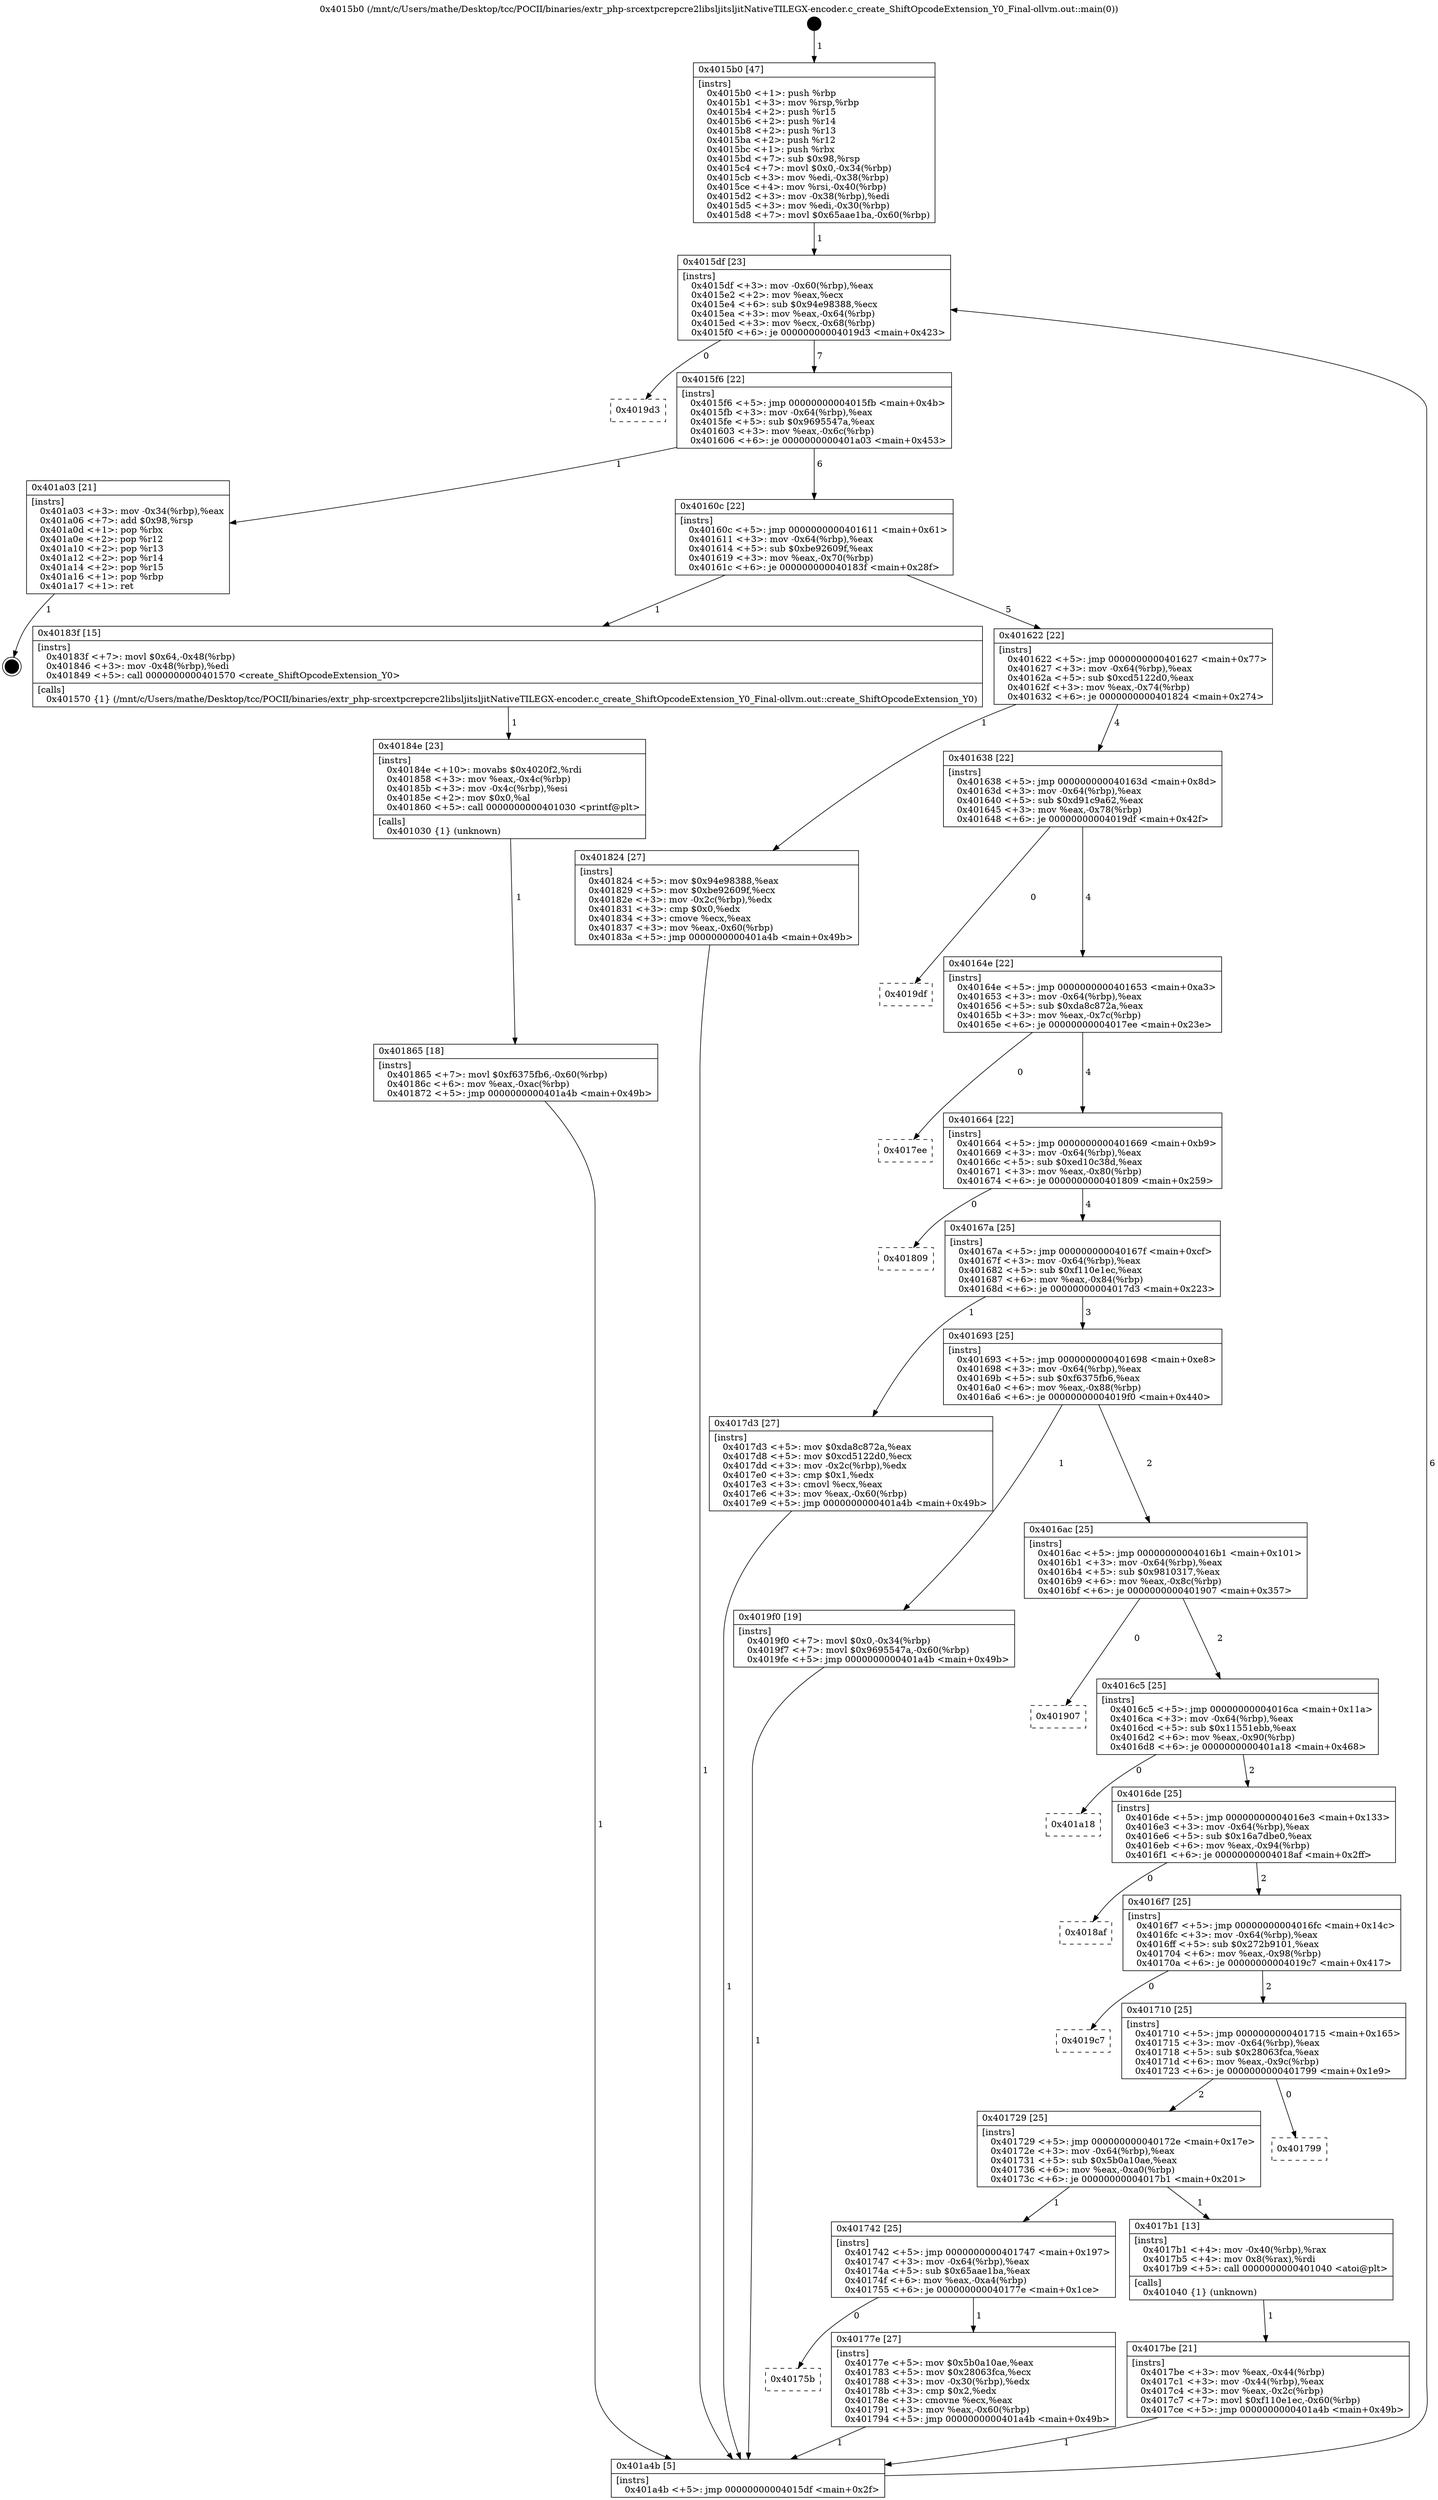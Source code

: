 digraph "0x4015b0" {
  label = "0x4015b0 (/mnt/c/Users/mathe/Desktop/tcc/POCII/binaries/extr_php-srcextpcrepcre2libsljitsljitNativeTILEGX-encoder.c_create_ShiftOpcodeExtension_Y0_Final-ollvm.out::main(0))"
  labelloc = "t"
  node[shape=record]

  Entry [label="",width=0.3,height=0.3,shape=circle,fillcolor=black,style=filled]
  "0x4015df" [label="{
     0x4015df [23]\l
     | [instrs]\l
     &nbsp;&nbsp;0x4015df \<+3\>: mov -0x60(%rbp),%eax\l
     &nbsp;&nbsp;0x4015e2 \<+2\>: mov %eax,%ecx\l
     &nbsp;&nbsp;0x4015e4 \<+6\>: sub $0x94e98388,%ecx\l
     &nbsp;&nbsp;0x4015ea \<+3\>: mov %eax,-0x64(%rbp)\l
     &nbsp;&nbsp;0x4015ed \<+3\>: mov %ecx,-0x68(%rbp)\l
     &nbsp;&nbsp;0x4015f0 \<+6\>: je 00000000004019d3 \<main+0x423\>\l
  }"]
  "0x4019d3" [label="{
     0x4019d3\l
  }", style=dashed]
  "0x4015f6" [label="{
     0x4015f6 [22]\l
     | [instrs]\l
     &nbsp;&nbsp;0x4015f6 \<+5\>: jmp 00000000004015fb \<main+0x4b\>\l
     &nbsp;&nbsp;0x4015fb \<+3\>: mov -0x64(%rbp),%eax\l
     &nbsp;&nbsp;0x4015fe \<+5\>: sub $0x9695547a,%eax\l
     &nbsp;&nbsp;0x401603 \<+3\>: mov %eax,-0x6c(%rbp)\l
     &nbsp;&nbsp;0x401606 \<+6\>: je 0000000000401a03 \<main+0x453\>\l
  }"]
  Exit [label="",width=0.3,height=0.3,shape=circle,fillcolor=black,style=filled,peripheries=2]
  "0x401a03" [label="{
     0x401a03 [21]\l
     | [instrs]\l
     &nbsp;&nbsp;0x401a03 \<+3\>: mov -0x34(%rbp),%eax\l
     &nbsp;&nbsp;0x401a06 \<+7\>: add $0x98,%rsp\l
     &nbsp;&nbsp;0x401a0d \<+1\>: pop %rbx\l
     &nbsp;&nbsp;0x401a0e \<+2\>: pop %r12\l
     &nbsp;&nbsp;0x401a10 \<+2\>: pop %r13\l
     &nbsp;&nbsp;0x401a12 \<+2\>: pop %r14\l
     &nbsp;&nbsp;0x401a14 \<+2\>: pop %r15\l
     &nbsp;&nbsp;0x401a16 \<+1\>: pop %rbp\l
     &nbsp;&nbsp;0x401a17 \<+1\>: ret\l
  }"]
  "0x40160c" [label="{
     0x40160c [22]\l
     | [instrs]\l
     &nbsp;&nbsp;0x40160c \<+5\>: jmp 0000000000401611 \<main+0x61\>\l
     &nbsp;&nbsp;0x401611 \<+3\>: mov -0x64(%rbp),%eax\l
     &nbsp;&nbsp;0x401614 \<+5\>: sub $0xbe92609f,%eax\l
     &nbsp;&nbsp;0x401619 \<+3\>: mov %eax,-0x70(%rbp)\l
     &nbsp;&nbsp;0x40161c \<+6\>: je 000000000040183f \<main+0x28f\>\l
  }"]
  "0x401865" [label="{
     0x401865 [18]\l
     | [instrs]\l
     &nbsp;&nbsp;0x401865 \<+7\>: movl $0xf6375fb6,-0x60(%rbp)\l
     &nbsp;&nbsp;0x40186c \<+6\>: mov %eax,-0xac(%rbp)\l
     &nbsp;&nbsp;0x401872 \<+5\>: jmp 0000000000401a4b \<main+0x49b\>\l
  }"]
  "0x40183f" [label="{
     0x40183f [15]\l
     | [instrs]\l
     &nbsp;&nbsp;0x40183f \<+7\>: movl $0x64,-0x48(%rbp)\l
     &nbsp;&nbsp;0x401846 \<+3\>: mov -0x48(%rbp),%edi\l
     &nbsp;&nbsp;0x401849 \<+5\>: call 0000000000401570 \<create_ShiftOpcodeExtension_Y0\>\l
     | [calls]\l
     &nbsp;&nbsp;0x401570 \{1\} (/mnt/c/Users/mathe/Desktop/tcc/POCII/binaries/extr_php-srcextpcrepcre2libsljitsljitNativeTILEGX-encoder.c_create_ShiftOpcodeExtension_Y0_Final-ollvm.out::create_ShiftOpcodeExtension_Y0)\l
  }"]
  "0x401622" [label="{
     0x401622 [22]\l
     | [instrs]\l
     &nbsp;&nbsp;0x401622 \<+5\>: jmp 0000000000401627 \<main+0x77\>\l
     &nbsp;&nbsp;0x401627 \<+3\>: mov -0x64(%rbp),%eax\l
     &nbsp;&nbsp;0x40162a \<+5\>: sub $0xcd5122d0,%eax\l
     &nbsp;&nbsp;0x40162f \<+3\>: mov %eax,-0x74(%rbp)\l
     &nbsp;&nbsp;0x401632 \<+6\>: je 0000000000401824 \<main+0x274\>\l
  }"]
  "0x40184e" [label="{
     0x40184e [23]\l
     | [instrs]\l
     &nbsp;&nbsp;0x40184e \<+10\>: movabs $0x4020f2,%rdi\l
     &nbsp;&nbsp;0x401858 \<+3\>: mov %eax,-0x4c(%rbp)\l
     &nbsp;&nbsp;0x40185b \<+3\>: mov -0x4c(%rbp),%esi\l
     &nbsp;&nbsp;0x40185e \<+2\>: mov $0x0,%al\l
     &nbsp;&nbsp;0x401860 \<+5\>: call 0000000000401030 \<printf@plt\>\l
     | [calls]\l
     &nbsp;&nbsp;0x401030 \{1\} (unknown)\l
  }"]
  "0x401824" [label="{
     0x401824 [27]\l
     | [instrs]\l
     &nbsp;&nbsp;0x401824 \<+5\>: mov $0x94e98388,%eax\l
     &nbsp;&nbsp;0x401829 \<+5\>: mov $0xbe92609f,%ecx\l
     &nbsp;&nbsp;0x40182e \<+3\>: mov -0x2c(%rbp),%edx\l
     &nbsp;&nbsp;0x401831 \<+3\>: cmp $0x0,%edx\l
     &nbsp;&nbsp;0x401834 \<+3\>: cmove %ecx,%eax\l
     &nbsp;&nbsp;0x401837 \<+3\>: mov %eax,-0x60(%rbp)\l
     &nbsp;&nbsp;0x40183a \<+5\>: jmp 0000000000401a4b \<main+0x49b\>\l
  }"]
  "0x401638" [label="{
     0x401638 [22]\l
     | [instrs]\l
     &nbsp;&nbsp;0x401638 \<+5\>: jmp 000000000040163d \<main+0x8d\>\l
     &nbsp;&nbsp;0x40163d \<+3\>: mov -0x64(%rbp),%eax\l
     &nbsp;&nbsp;0x401640 \<+5\>: sub $0xd91c9a62,%eax\l
     &nbsp;&nbsp;0x401645 \<+3\>: mov %eax,-0x78(%rbp)\l
     &nbsp;&nbsp;0x401648 \<+6\>: je 00000000004019df \<main+0x42f\>\l
  }"]
  "0x4017be" [label="{
     0x4017be [21]\l
     | [instrs]\l
     &nbsp;&nbsp;0x4017be \<+3\>: mov %eax,-0x44(%rbp)\l
     &nbsp;&nbsp;0x4017c1 \<+3\>: mov -0x44(%rbp),%eax\l
     &nbsp;&nbsp;0x4017c4 \<+3\>: mov %eax,-0x2c(%rbp)\l
     &nbsp;&nbsp;0x4017c7 \<+7\>: movl $0xf110e1ec,-0x60(%rbp)\l
     &nbsp;&nbsp;0x4017ce \<+5\>: jmp 0000000000401a4b \<main+0x49b\>\l
  }"]
  "0x4019df" [label="{
     0x4019df\l
  }", style=dashed]
  "0x40164e" [label="{
     0x40164e [22]\l
     | [instrs]\l
     &nbsp;&nbsp;0x40164e \<+5\>: jmp 0000000000401653 \<main+0xa3\>\l
     &nbsp;&nbsp;0x401653 \<+3\>: mov -0x64(%rbp),%eax\l
     &nbsp;&nbsp;0x401656 \<+5\>: sub $0xda8c872a,%eax\l
     &nbsp;&nbsp;0x40165b \<+3\>: mov %eax,-0x7c(%rbp)\l
     &nbsp;&nbsp;0x40165e \<+6\>: je 00000000004017ee \<main+0x23e\>\l
  }"]
  "0x4015b0" [label="{
     0x4015b0 [47]\l
     | [instrs]\l
     &nbsp;&nbsp;0x4015b0 \<+1\>: push %rbp\l
     &nbsp;&nbsp;0x4015b1 \<+3\>: mov %rsp,%rbp\l
     &nbsp;&nbsp;0x4015b4 \<+2\>: push %r15\l
     &nbsp;&nbsp;0x4015b6 \<+2\>: push %r14\l
     &nbsp;&nbsp;0x4015b8 \<+2\>: push %r13\l
     &nbsp;&nbsp;0x4015ba \<+2\>: push %r12\l
     &nbsp;&nbsp;0x4015bc \<+1\>: push %rbx\l
     &nbsp;&nbsp;0x4015bd \<+7\>: sub $0x98,%rsp\l
     &nbsp;&nbsp;0x4015c4 \<+7\>: movl $0x0,-0x34(%rbp)\l
     &nbsp;&nbsp;0x4015cb \<+3\>: mov %edi,-0x38(%rbp)\l
     &nbsp;&nbsp;0x4015ce \<+4\>: mov %rsi,-0x40(%rbp)\l
     &nbsp;&nbsp;0x4015d2 \<+3\>: mov -0x38(%rbp),%edi\l
     &nbsp;&nbsp;0x4015d5 \<+3\>: mov %edi,-0x30(%rbp)\l
     &nbsp;&nbsp;0x4015d8 \<+7\>: movl $0x65aae1ba,-0x60(%rbp)\l
  }"]
  "0x4017ee" [label="{
     0x4017ee\l
  }", style=dashed]
  "0x401664" [label="{
     0x401664 [22]\l
     | [instrs]\l
     &nbsp;&nbsp;0x401664 \<+5\>: jmp 0000000000401669 \<main+0xb9\>\l
     &nbsp;&nbsp;0x401669 \<+3\>: mov -0x64(%rbp),%eax\l
     &nbsp;&nbsp;0x40166c \<+5\>: sub $0xed10c38d,%eax\l
     &nbsp;&nbsp;0x401671 \<+3\>: mov %eax,-0x80(%rbp)\l
     &nbsp;&nbsp;0x401674 \<+6\>: je 0000000000401809 \<main+0x259\>\l
  }"]
  "0x401a4b" [label="{
     0x401a4b [5]\l
     | [instrs]\l
     &nbsp;&nbsp;0x401a4b \<+5\>: jmp 00000000004015df \<main+0x2f\>\l
  }"]
  "0x401809" [label="{
     0x401809\l
  }", style=dashed]
  "0x40167a" [label="{
     0x40167a [25]\l
     | [instrs]\l
     &nbsp;&nbsp;0x40167a \<+5\>: jmp 000000000040167f \<main+0xcf\>\l
     &nbsp;&nbsp;0x40167f \<+3\>: mov -0x64(%rbp),%eax\l
     &nbsp;&nbsp;0x401682 \<+5\>: sub $0xf110e1ec,%eax\l
     &nbsp;&nbsp;0x401687 \<+6\>: mov %eax,-0x84(%rbp)\l
     &nbsp;&nbsp;0x40168d \<+6\>: je 00000000004017d3 \<main+0x223\>\l
  }"]
  "0x40175b" [label="{
     0x40175b\l
  }", style=dashed]
  "0x4017d3" [label="{
     0x4017d3 [27]\l
     | [instrs]\l
     &nbsp;&nbsp;0x4017d3 \<+5\>: mov $0xda8c872a,%eax\l
     &nbsp;&nbsp;0x4017d8 \<+5\>: mov $0xcd5122d0,%ecx\l
     &nbsp;&nbsp;0x4017dd \<+3\>: mov -0x2c(%rbp),%edx\l
     &nbsp;&nbsp;0x4017e0 \<+3\>: cmp $0x1,%edx\l
     &nbsp;&nbsp;0x4017e3 \<+3\>: cmovl %ecx,%eax\l
     &nbsp;&nbsp;0x4017e6 \<+3\>: mov %eax,-0x60(%rbp)\l
     &nbsp;&nbsp;0x4017e9 \<+5\>: jmp 0000000000401a4b \<main+0x49b\>\l
  }"]
  "0x401693" [label="{
     0x401693 [25]\l
     | [instrs]\l
     &nbsp;&nbsp;0x401693 \<+5\>: jmp 0000000000401698 \<main+0xe8\>\l
     &nbsp;&nbsp;0x401698 \<+3\>: mov -0x64(%rbp),%eax\l
     &nbsp;&nbsp;0x40169b \<+5\>: sub $0xf6375fb6,%eax\l
     &nbsp;&nbsp;0x4016a0 \<+6\>: mov %eax,-0x88(%rbp)\l
     &nbsp;&nbsp;0x4016a6 \<+6\>: je 00000000004019f0 \<main+0x440\>\l
  }"]
  "0x40177e" [label="{
     0x40177e [27]\l
     | [instrs]\l
     &nbsp;&nbsp;0x40177e \<+5\>: mov $0x5b0a10ae,%eax\l
     &nbsp;&nbsp;0x401783 \<+5\>: mov $0x28063fca,%ecx\l
     &nbsp;&nbsp;0x401788 \<+3\>: mov -0x30(%rbp),%edx\l
     &nbsp;&nbsp;0x40178b \<+3\>: cmp $0x2,%edx\l
     &nbsp;&nbsp;0x40178e \<+3\>: cmovne %ecx,%eax\l
     &nbsp;&nbsp;0x401791 \<+3\>: mov %eax,-0x60(%rbp)\l
     &nbsp;&nbsp;0x401794 \<+5\>: jmp 0000000000401a4b \<main+0x49b\>\l
  }"]
  "0x4019f0" [label="{
     0x4019f0 [19]\l
     | [instrs]\l
     &nbsp;&nbsp;0x4019f0 \<+7\>: movl $0x0,-0x34(%rbp)\l
     &nbsp;&nbsp;0x4019f7 \<+7\>: movl $0x9695547a,-0x60(%rbp)\l
     &nbsp;&nbsp;0x4019fe \<+5\>: jmp 0000000000401a4b \<main+0x49b\>\l
  }"]
  "0x4016ac" [label="{
     0x4016ac [25]\l
     | [instrs]\l
     &nbsp;&nbsp;0x4016ac \<+5\>: jmp 00000000004016b1 \<main+0x101\>\l
     &nbsp;&nbsp;0x4016b1 \<+3\>: mov -0x64(%rbp),%eax\l
     &nbsp;&nbsp;0x4016b4 \<+5\>: sub $0x9810317,%eax\l
     &nbsp;&nbsp;0x4016b9 \<+6\>: mov %eax,-0x8c(%rbp)\l
     &nbsp;&nbsp;0x4016bf \<+6\>: je 0000000000401907 \<main+0x357\>\l
  }"]
  "0x401742" [label="{
     0x401742 [25]\l
     | [instrs]\l
     &nbsp;&nbsp;0x401742 \<+5\>: jmp 0000000000401747 \<main+0x197\>\l
     &nbsp;&nbsp;0x401747 \<+3\>: mov -0x64(%rbp),%eax\l
     &nbsp;&nbsp;0x40174a \<+5\>: sub $0x65aae1ba,%eax\l
     &nbsp;&nbsp;0x40174f \<+6\>: mov %eax,-0xa4(%rbp)\l
     &nbsp;&nbsp;0x401755 \<+6\>: je 000000000040177e \<main+0x1ce\>\l
  }"]
  "0x401907" [label="{
     0x401907\l
  }", style=dashed]
  "0x4016c5" [label="{
     0x4016c5 [25]\l
     | [instrs]\l
     &nbsp;&nbsp;0x4016c5 \<+5\>: jmp 00000000004016ca \<main+0x11a\>\l
     &nbsp;&nbsp;0x4016ca \<+3\>: mov -0x64(%rbp),%eax\l
     &nbsp;&nbsp;0x4016cd \<+5\>: sub $0x11551ebb,%eax\l
     &nbsp;&nbsp;0x4016d2 \<+6\>: mov %eax,-0x90(%rbp)\l
     &nbsp;&nbsp;0x4016d8 \<+6\>: je 0000000000401a18 \<main+0x468\>\l
  }"]
  "0x4017b1" [label="{
     0x4017b1 [13]\l
     | [instrs]\l
     &nbsp;&nbsp;0x4017b1 \<+4\>: mov -0x40(%rbp),%rax\l
     &nbsp;&nbsp;0x4017b5 \<+4\>: mov 0x8(%rax),%rdi\l
     &nbsp;&nbsp;0x4017b9 \<+5\>: call 0000000000401040 \<atoi@plt\>\l
     | [calls]\l
     &nbsp;&nbsp;0x401040 \{1\} (unknown)\l
  }"]
  "0x401a18" [label="{
     0x401a18\l
  }", style=dashed]
  "0x4016de" [label="{
     0x4016de [25]\l
     | [instrs]\l
     &nbsp;&nbsp;0x4016de \<+5\>: jmp 00000000004016e3 \<main+0x133\>\l
     &nbsp;&nbsp;0x4016e3 \<+3\>: mov -0x64(%rbp),%eax\l
     &nbsp;&nbsp;0x4016e6 \<+5\>: sub $0x16a7dbe0,%eax\l
     &nbsp;&nbsp;0x4016eb \<+6\>: mov %eax,-0x94(%rbp)\l
     &nbsp;&nbsp;0x4016f1 \<+6\>: je 00000000004018af \<main+0x2ff\>\l
  }"]
  "0x401729" [label="{
     0x401729 [25]\l
     | [instrs]\l
     &nbsp;&nbsp;0x401729 \<+5\>: jmp 000000000040172e \<main+0x17e\>\l
     &nbsp;&nbsp;0x40172e \<+3\>: mov -0x64(%rbp),%eax\l
     &nbsp;&nbsp;0x401731 \<+5\>: sub $0x5b0a10ae,%eax\l
     &nbsp;&nbsp;0x401736 \<+6\>: mov %eax,-0xa0(%rbp)\l
     &nbsp;&nbsp;0x40173c \<+6\>: je 00000000004017b1 \<main+0x201\>\l
  }"]
  "0x4018af" [label="{
     0x4018af\l
  }", style=dashed]
  "0x4016f7" [label="{
     0x4016f7 [25]\l
     | [instrs]\l
     &nbsp;&nbsp;0x4016f7 \<+5\>: jmp 00000000004016fc \<main+0x14c\>\l
     &nbsp;&nbsp;0x4016fc \<+3\>: mov -0x64(%rbp),%eax\l
     &nbsp;&nbsp;0x4016ff \<+5\>: sub $0x272b9101,%eax\l
     &nbsp;&nbsp;0x401704 \<+6\>: mov %eax,-0x98(%rbp)\l
     &nbsp;&nbsp;0x40170a \<+6\>: je 00000000004019c7 \<main+0x417\>\l
  }"]
  "0x401799" [label="{
     0x401799\l
  }", style=dashed]
  "0x4019c7" [label="{
     0x4019c7\l
  }", style=dashed]
  "0x401710" [label="{
     0x401710 [25]\l
     | [instrs]\l
     &nbsp;&nbsp;0x401710 \<+5\>: jmp 0000000000401715 \<main+0x165\>\l
     &nbsp;&nbsp;0x401715 \<+3\>: mov -0x64(%rbp),%eax\l
     &nbsp;&nbsp;0x401718 \<+5\>: sub $0x28063fca,%eax\l
     &nbsp;&nbsp;0x40171d \<+6\>: mov %eax,-0x9c(%rbp)\l
     &nbsp;&nbsp;0x401723 \<+6\>: je 0000000000401799 \<main+0x1e9\>\l
  }"]
  Entry -> "0x4015b0" [label=" 1"]
  "0x4015df" -> "0x4019d3" [label=" 0"]
  "0x4015df" -> "0x4015f6" [label=" 7"]
  "0x401a03" -> Exit [label=" 1"]
  "0x4015f6" -> "0x401a03" [label=" 1"]
  "0x4015f6" -> "0x40160c" [label=" 6"]
  "0x4019f0" -> "0x401a4b" [label=" 1"]
  "0x40160c" -> "0x40183f" [label=" 1"]
  "0x40160c" -> "0x401622" [label=" 5"]
  "0x401865" -> "0x401a4b" [label=" 1"]
  "0x401622" -> "0x401824" [label=" 1"]
  "0x401622" -> "0x401638" [label=" 4"]
  "0x40184e" -> "0x401865" [label=" 1"]
  "0x401638" -> "0x4019df" [label=" 0"]
  "0x401638" -> "0x40164e" [label=" 4"]
  "0x40183f" -> "0x40184e" [label=" 1"]
  "0x40164e" -> "0x4017ee" [label=" 0"]
  "0x40164e" -> "0x401664" [label=" 4"]
  "0x401824" -> "0x401a4b" [label=" 1"]
  "0x401664" -> "0x401809" [label=" 0"]
  "0x401664" -> "0x40167a" [label=" 4"]
  "0x4017d3" -> "0x401a4b" [label=" 1"]
  "0x40167a" -> "0x4017d3" [label=" 1"]
  "0x40167a" -> "0x401693" [label=" 3"]
  "0x4017be" -> "0x401a4b" [label=" 1"]
  "0x401693" -> "0x4019f0" [label=" 1"]
  "0x401693" -> "0x4016ac" [label=" 2"]
  "0x4017b1" -> "0x4017be" [label=" 1"]
  "0x4016ac" -> "0x401907" [label=" 0"]
  "0x4016ac" -> "0x4016c5" [label=" 2"]
  "0x4015b0" -> "0x4015df" [label=" 1"]
  "0x4016c5" -> "0x401a18" [label=" 0"]
  "0x4016c5" -> "0x4016de" [label=" 2"]
  "0x40177e" -> "0x401a4b" [label=" 1"]
  "0x4016de" -> "0x4018af" [label=" 0"]
  "0x4016de" -> "0x4016f7" [label=" 2"]
  "0x401742" -> "0x40177e" [label=" 1"]
  "0x4016f7" -> "0x4019c7" [label=" 0"]
  "0x4016f7" -> "0x401710" [label=" 2"]
  "0x401a4b" -> "0x4015df" [label=" 6"]
  "0x401710" -> "0x401799" [label=" 0"]
  "0x401710" -> "0x401729" [label=" 2"]
  "0x401742" -> "0x40175b" [label=" 0"]
  "0x401729" -> "0x4017b1" [label=" 1"]
  "0x401729" -> "0x401742" [label=" 1"]
}
